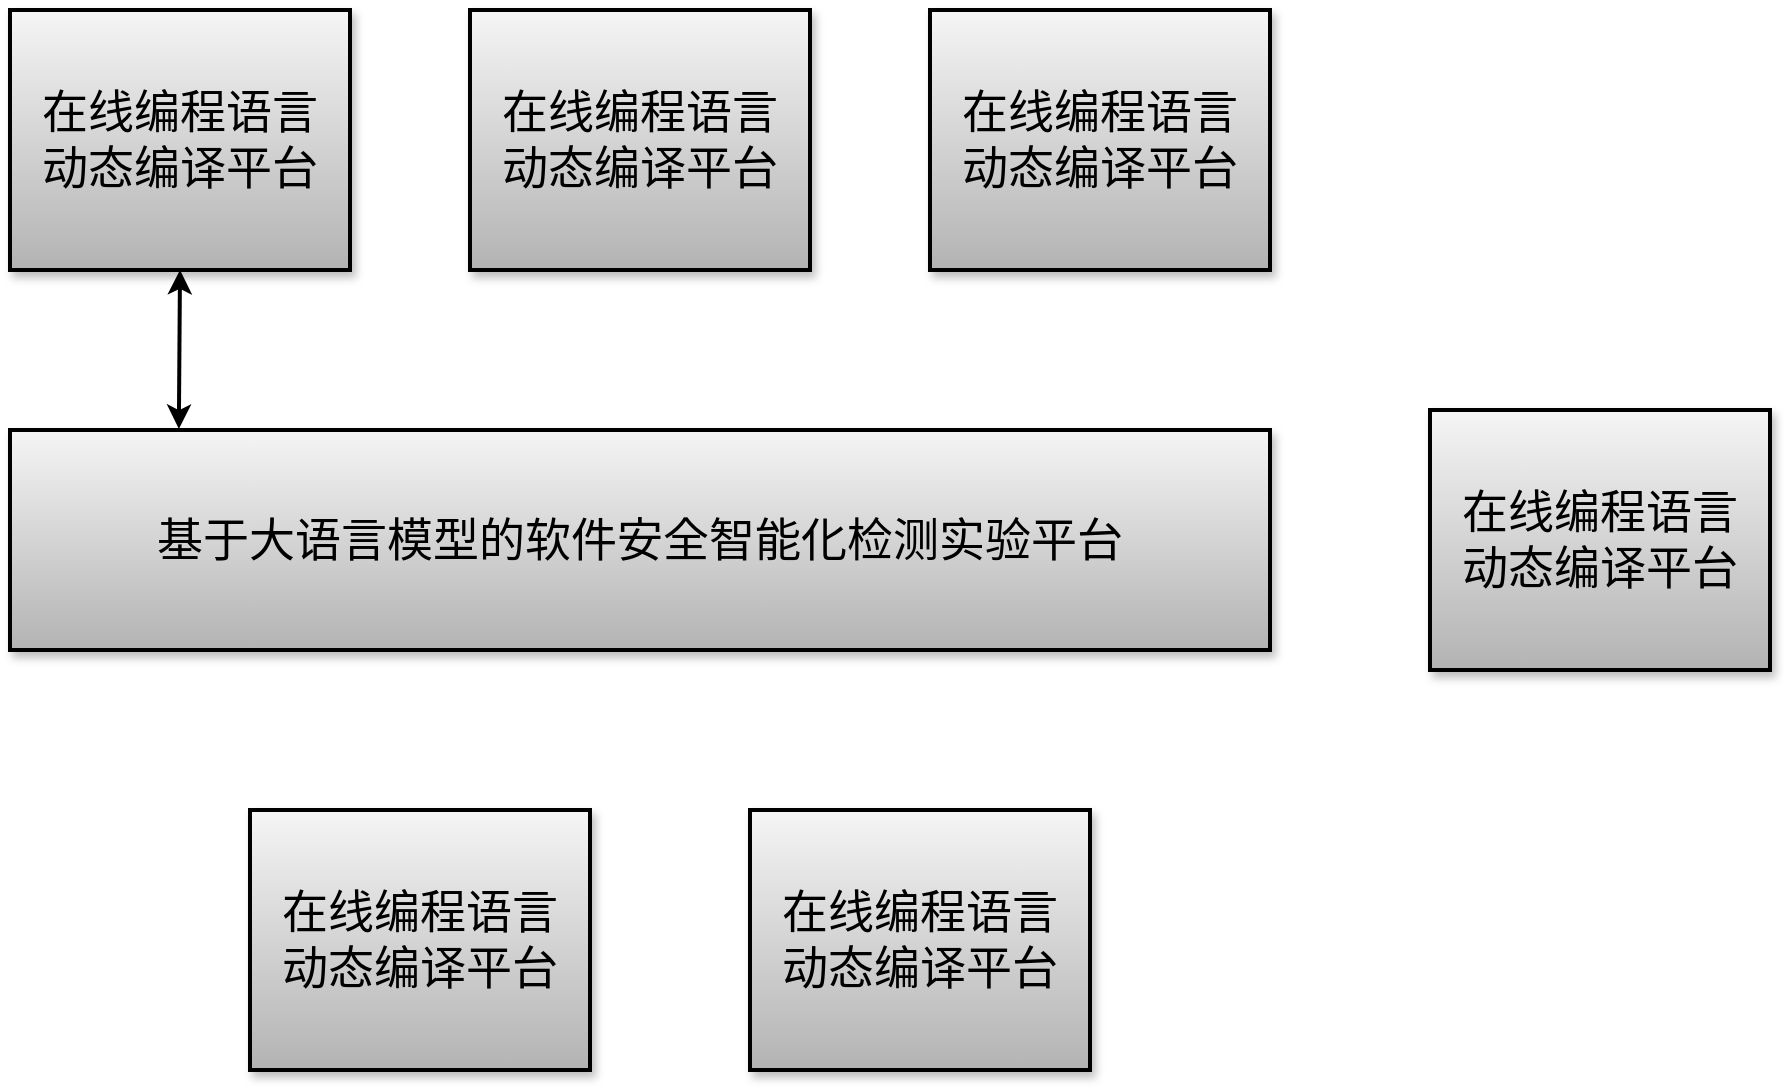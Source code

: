 <mxfile version="24.3.1" type="github">
  <diagram name="第 1 页" id="OOGk4Edy30xpu0UF8dnH">
    <mxGraphModel dx="570" dy="410" grid="1" gridSize="10" guides="1" tooltips="1" connect="1" arrows="1" fold="1" page="1" pageScale="1" pageWidth="827" pageHeight="1169" math="0" shadow="0">
      <root>
        <mxCell id="0" />
        <mxCell id="1" parent="0" />
        <mxCell id="JbQsOzcozaR5X5bZgTiB-1" value="基于大语言模型的软件安全智能化检测实验平台" style="rounded=0;whiteSpace=wrap;html=1;fillColor=#f5f5f5;strokeWidth=2;fontFamily=宋体;fontSize=23;fillStyle=dots;gradientColor=#b3b3b3;strokeColor=#000000;shadow=1;" vertex="1" parent="1">
          <mxGeometry x="60" y="220" width="630" height="110" as="geometry" />
        </mxCell>
        <mxCell id="JbQsOzcozaR5X5bZgTiB-2" value="在线编程语言&lt;div&gt;动态编译平台&lt;/div&gt;" style="rounded=0;whiteSpace=wrap;html=1;fillColor=#f5f5f5;strokeWidth=2;fontFamily=宋体;fontSize=23;fillStyle=dots;gradientColor=#b3b3b3;strokeColor=#000000;shadow=1;" vertex="1" parent="1">
          <mxGeometry x="180" y="410" width="170" height="130" as="geometry" />
        </mxCell>
        <mxCell id="JbQsOzcozaR5X5bZgTiB-4" value="在线编程语言&lt;div&gt;动态编译平台&lt;/div&gt;" style="rounded=0;whiteSpace=wrap;html=1;fillColor=#f5f5f5;strokeWidth=2;fontFamily=宋体;fontSize=23;fillStyle=dots;gradientColor=#b3b3b3;strokeColor=#000000;shadow=1;" vertex="1" parent="1">
          <mxGeometry x="430" y="410" width="170" height="130" as="geometry" />
        </mxCell>
        <mxCell id="JbQsOzcozaR5X5bZgTiB-5" value="在线编程语言&lt;div&gt;动态编译平台&lt;/div&gt;" style="rounded=0;whiteSpace=wrap;html=1;fillColor=#f5f5f5;strokeWidth=2;fontFamily=宋体;fontSize=23;fillStyle=dots;gradientColor=#b3b3b3;strokeColor=#000000;shadow=1;" vertex="1" parent="1">
          <mxGeometry x="60" y="10" width="170" height="130" as="geometry" />
        </mxCell>
        <mxCell id="JbQsOzcozaR5X5bZgTiB-6" value="在线编程语言&lt;div&gt;动态编译平台&lt;/div&gt;" style="rounded=0;whiteSpace=wrap;html=1;fillColor=#f5f5f5;strokeWidth=2;fontFamily=宋体;fontSize=23;fillStyle=dots;gradientColor=#b3b3b3;strokeColor=#000000;shadow=1;" vertex="1" parent="1">
          <mxGeometry x="290" y="10" width="170" height="130" as="geometry" />
        </mxCell>
        <mxCell id="JbQsOzcozaR5X5bZgTiB-7" value="在线编程语言&lt;div&gt;动态编译平台&lt;/div&gt;" style="rounded=0;whiteSpace=wrap;html=1;fillColor=#f5f5f5;strokeWidth=2;fontFamily=宋体;fontSize=23;fillStyle=dots;gradientColor=#b3b3b3;strokeColor=#000000;shadow=1;" vertex="1" parent="1">
          <mxGeometry x="520" y="10" width="170" height="130" as="geometry" />
        </mxCell>
        <mxCell id="JbQsOzcozaR5X5bZgTiB-8" value="在线编程语言&lt;div&gt;动态编译平台&lt;/div&gt;" style="rounded=0;whiteSpace=wrap;html=1;fillColor=#f5f5f5;strokeWidth=2;fontFamily=宋体;fontSize=23;fillStyle=dots;gradientColor=#b3b3b3;strokeColor=#000000;shadow=1;" vertex="1" parent="1">
          <mxGeometry x="770" y="210" width="170" height="130" as="geometry" />
        </mxCell>
        <mxCell id="JbQsOzcozaR5X5bZgTiB-9" value="" style="endArrow=classic;startArrow=classic;html=1;rounded=0;entryX=0.5;entryY=1;entryDx=0;entryDy=0;exitX=0.134;exitY=-0.005;exitDx=0;exitDy=0;exitPerimeter=0;strokeWidth=2;" edge="1" parent="1" source="JbQsOzcozaR5X5bZgTiB-1" target="JbQsOzcozaR5X5bZgTiB-5">
          <mxGeometry width="50" height="50" relative="1" as="geometry">
            <mxPoint x="120" y="210" as="sourcePoint" />
            <mxPoint x="170" y="160" as="targetPoint" />
          </mxGeometry>
        </mxCell>
      </root>
    </mxGraphModel>
  </diagram>
</mxfile>

